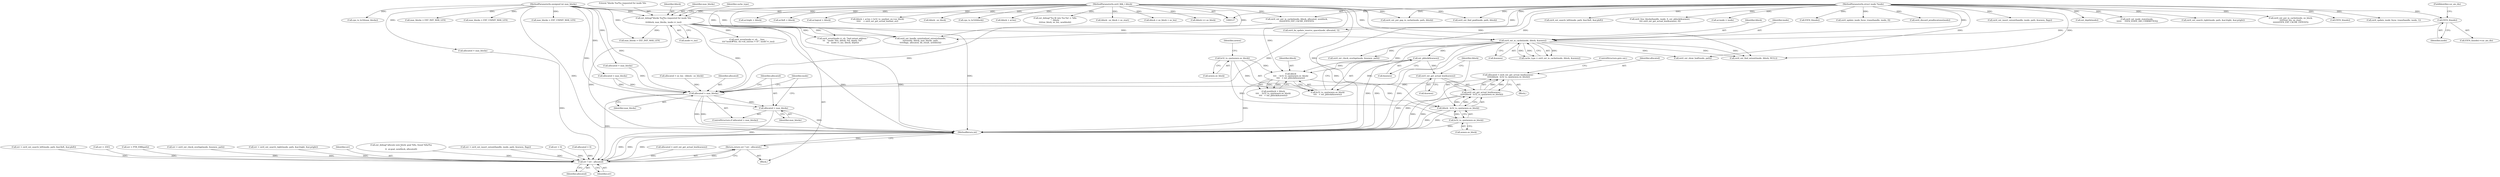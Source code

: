 digraph "0_linux_744692dc059845b2a3022119871846e74d4f6e11@integer" {
"1000217" [label="(Call,allocated = ext4_ext_get_actual_len(&newex) -\n\t\t\t\t\t(iblock - le32_to_cpu(newex.ee_block)))"];
"1000219" [label="(Call,ext4_ext_get_actual_len(&newex) -\n\t\t\t\t\t(iblock - le32_to_cpu(newex.ee_block)))"];
"1000220" [label="(Call,ext4_ext_get_actual_len(&newex))"];
"1000214" [label="(Call,ext_pblock(&newex))"];
"1000178" [label="(Call,ext4_ext_in_cache(inode, iblock, &newex))"];
"1000160" [label="(Call,EXT4_I(inode))"];
"1000129" [label="(MethodParameterIn,struct inode *inode)"];
"1000169" [label="(Call,ext_debug(\"blocks %u/%u requested for inode %lu\n\",\n\t\t\tiblock, max_blocks, inode->i_ino))"];
"1000130" [label="(MethodParameterIn,ext4_lblk_t iblock)"];
"1000131" [label="(MethodParameterIn,unsigned int max_blocks)"];
"1000223" [label="(Call,iblock - le32_to_cpu(newex.ee_block))"];
"1000207" [label="(Call,iblock\n\t\t\t\t   - le32_to_cpu(newex.ee_block)\n\t\t\t\t   + ext_pblock(&newex))"];
"1000210" [label="(Call,le32_to_cpu(newex.ee_block))"];
"1000225" [label="(Call,le32_to_cpu(newex.ee_block))"];
"1000708" [label="(Call,allocated > max_blocks)"];
"1000711" [label="(Call,allocated = max_blocks)"];
"1000742" [label="(Call,err ? err : allocated)"];
"1000741" [label="(Return,return err ? err : allocated;)"];
"1000697" [label="(Call,ext4_update_inode_fsync_trans(handle, inode, 1))"];
"1000219" [label="(Call,ext4_ext_get_actual_len(&newex) -\n\t\t\t\t\t(iblock - le32_to_cpu(newex.ee_block)))"];
"1000393" [label="(Call,ext4_ext_search_left(inode, path, &ar.lleft, &ar.pleft))"];
"1000645" [label="(Call,ext4_free_blocks(handle, inode, 0, ext_pblock(&newex),\n\t\t\t\t ext4_ext_get_actual_len(&newex), 0))"];
"1000161" [label="(Identifier,inode)"];
"1000707" [label="(ControlStructure,if (allocated > max_blocks))"];
"1000482" [label="(Call,ar.inode = inode)"];
"1000176" [label="(Call,cache_type = ext4_ext_in_cache(inode, iblock, &newex))"];
"1000179" [label="(Identifier,inode)"];
"1000229" [label="(ControlStructure,goto out;)"];
"1000437" [label="(Call,max_blocks = EXT_INIT_MAX_LEN)"];
"1000691" [label="(Call,ext4_ext_put_in_cache(inode, iblock, allocated, newblock,\n\t\t\t\t\t\tEXT4_EXT_CACHE_EXTENT))"];
"1000473" [label="(Call,allocated = ext4_ext_get_actual_len(&newex))"];
"1000407" [label="(Call,ar.lright = iblock)"];
"1000134" [label="(Block,)"];
"1000391" [label="(Call,err = ext4_ext_search_left(inode, path, &ar.lleft, &ar.pleft))"];
"1000278" [label="(Call,err = -EIO)"];
"1000172" [label="(Identifier,max_blocks)"];
"1000479" [label="(Call,allocated = max_blocks)"];
"1000495" [label="(Call,ar.logical = iblock)"];
"1000449" [label="(Call,max_blocks = EXT_UNINIT_MAX_LEN)"];
"1000580" [label="(Call,EXT4_I(inode))"];
"1000702" [label="(Call,ext4_update_inode_fsync_trans(handle, inode, 0))"];
"1000595" [label="(Call,iblock + ar.len > le32_to_cpu(last_ex->ee_block)\n\t\t\t\t\t    + ext4_ext_get_actual_len(last_ex))"];
"1000430" [label="(Call,max_blocks > EXT_INIT_MAX_LEN)"];
"1000243" [label="(Call,err = PTR_ERR(path))"];
"1000177" [label="(Identifier,cache_type)"];
"1000211" [label="(Call,newex.ee_block)"];
"1000170" [label="(Literal,\"blocks %u/%u requested for inode %lu\n\")"];
"1000339" [label="(Call,iblock - ee_block)"];
"1000456" [label="(Call,cpu_to_le32(iblock))"];
"1000671" [label="(Call,allocated = max_blocks)"];
"1000464" [label="(Call,err = ext4_ext_check_overlap(inode, &newex, path))"];
"1000714" [label="(Call,ext4_ext_show_leaf(inode, path))"];
"1000205" [label="(Call,newblock = iblock\n\t\t\t\t   - le32_to_cpu(newex.ee_block)\n\t\t\t\t   + ext_pblock(&newex))"];
"1000709" [label="(Identifier,allocated)"];
"1000131" [label="(MethodParameterIn,unsigned int max_blocks)"];
"1000742" [label="(Call,err ? err : allocated)"];
"1000412" [label="(Call,err = ext4_ext_search_right(inode, path, &ar.lright, &ar.pright))"];
"1000381" [label="(Call,ext4_ext_put_gap_in_cache(inode, path, iblock))"];
"1000715" [label="(Identifier,inode)"];
"1000746" [label="(MethodReturn,int)"];
"1000362" [label="(Call,ext4_ext_handle_uninitialized_extents(handle,\n\t\t\t\t\tinode, iblock, max_blocks, path,\n\t\t\t\t\tflags, allocated, bh_result, newblock))"];
"1000221" [label="(Call,&newex)"];
"1000643" [label="(Call,ext4_discard_preallocations(inode))"];
"1000207" [label="(Call,iblock\n\t\t\t\t   - le32_to_cpu(newex.ee_block)\n\t\t\t\t   + ext_pblock(&newex))"];
"1000235" [label="(Call,ext4_ext_find_extent(inode, iblock, NULL))"];
"1000596" [label="(Call,iblock + ar.len)"];
"1000743" [label="(Identifier,err)"];
"1000342" [label="(Call,ext_debug(\"%u fit into %u:%d -> %llu\n\", iblock,\n\t\t\t\t\tee_block, ee_len, newblock))"];
"1000160" [label="(Call,EXT4_I(inode))"];
"1000217" [label="(Call,allocated = ext4_ext_get_actual_len(&newex) -\n\t\t\t\t\t(iblock - le32_to_cpu(newex.ee_block)))"];
"1000268" [label="(Call,ext4_error(inode->i_sb, \"bad extent address \"\n\t\t\t   \"inode: %lu, iblock: %d, depth: %d\",\n\t\t\t   inode->i_ino, iblock, depth))"];
"1000224" [label="(Identifier,iblock)"];
"1000129" [label="(MethodParameterIn,struct inode *inode)"];
"1000225" [label="(Call,le32_to_cpu(newex.ee_block))"];
"1000215" [label="(Call,&newex)"];
"1000708" [label="(Call,allocated > max_blocks)"];
"1000622" [label="(Call,ext4_error(inode->i_sb, __func__,\n\t\t\t\t\"inode#%lu, eh->eh_entries = 0!\", inode->i_ino))"];
"1000130" [label="(MethodParameterIn,ext4_lblk_t iblock)"];
"1000711" [label="(Call,allocated = max_blocks)"];
"1000741" [label="(Return,return err ? err : allocated;)"];
"1000169" [label="(Call,ext_debug(\"blocks %u/%u requested for inode %lu\n\",\n\t\t\tiblock, max_blocks, inode->i_ino))"];
"1000209" [label="(Call,le32_to_cpu(newex.ee_block)\n\t\t\t\t   + ext_pblock(&newex))"];
"1000668" [label="(Call,allocated > max_blocks)"];
"1000712" [label="(Identifier,allocated)"];
"1000181" [label="(Call,&newex)"];
"1000713" [label="(Identifier,max_blocks)"];
"1000330" [label="(Call,iblock - ee_block + ee_start)"];
"1000322" [label="(Call,iblock < ee_block + ee_len)"];
"1000159" [label="(Call,EXT4_I(inode)->cur_aio_dio)"];
"1000443" [label="(Call,max_blocks > EXT_UNINIT_MAX_LEN)"];
"1000466" [label="(Call,ext4_ext_check_overlap(inode, &newex, path))"];
"1000633" [label="(Call,ext4_ext_insert_extent(handle, inode, path, &newex, flags))"];
"1000220" [label="(Call,ext4_ext_get_actual_len(&newex))"];
"1000218" [label="(Identifier,allocated)"];
"1000180" [label="(Identifier,iblock)"];
"1000223" [label="(Call,iblock - le32_to_cpu(newex.ee_block))"];
"1000253" [label="(Call,ext_depth(inode))"];
"1000680" [label="(Call,ext4_da_update_reserve_space(inode, allocated, 1))"];
"1000491" [label="(Call,ext4_ext_find_goal(inode, path, iblock))"];
"1000386" [label="(Call,ar.lleft = iblock)"];
"1000745" [label="(Identifier,allocated)"];
"1000162" [label="(FieldIdentifier,cur_aio_dio)"];
"1000204" [label="(Block,)"];
"1000214" [label="(Call,ext_pblock(&newex))"];
"1000216" [label="(Identifier,newex)"];
"1000210" [label="(Call,le32_to_cpu(newex.ee_block))"];
"1000178" [label="(Call,ext4_ext_in_cache(inode, iblock, &newex))"];
"1000533" [label="(Call,ext_debug(\"allocate new block: goal %llu, found %llu/%u\n\",\n\t\t  ar.goal, newblock, allocated))"];
"1000631" [label="(Call,err = ext4_ext_insert_extent(handle, inode, path, &newex, flags))"];
"1000462" [label="(Call,cpu_to_le16(max_blocks))"];
"1000173" [label="(Call,inode->i_ino)"];
"1000208" [label="(Identifier,iblock)"];
"1000573" [label="(Call,ext4_set_inode_state(inode,\n \t\t\t\t\t\t     EXT4_STATE_DIO_UNWRITTEN))"];
"1000335" [label="(Call,allocated = ee_len - (iblock - ee_block))"];
"1000145" [label="(Call,err = 0)"];
"1000414" [label="(Call,ext4_ext_search_right(inode, path, &ar.lright, &ar.pright))"];
"1000319" [label="(Call,iblock >= ee_block)"];
"1000710" [label="(Identifier,max_blocks)"];
"1000152" [label="(Call,allocated = 0)"];
"1000353" [label="(Call,ext4_ext_put_in_cache(inode, ee_block,\n\t\t\t\t\t\t\tee_len, ee_start,\n\t\t\t\t\t\t\tEXT4_EXT_CACHE_EXTENT))"];
"1000744" [label="(Identifier,err)"];
"1000226" [label="(Call,newex.ee_block)"];
"1000171" [label="(Identifier,iblock)"];
"1000610" [label="(Call,EXT4_I(inode))"];
"1000217" -> "1000204"  [label="AST: "];
"1000217" -> "1000219"  [label="CFG: "];
"1000218" -> "1000217"  [label="AST: "];
"1000219" -> "1000217"  [label="AST: "];
"1000229" -> "1000217"  [label="CFG: "];
"1000217" -> "1000746"  [label="DDG: "];
"1000219" -> "1000217"  [label="DDG: "];
"1000219" -> "1000217"  [label="DDG: "];
"1000217" -> "1000708"  [label="DDG: "];
"1000219" -> "1000223"  [label="CFG: "];
"1000220" -> "1000219"  [label="AST: "];
"1000223" -> "1000219"  [label="AST: "];
"1000219" -> "1000746"  [label="DDG: "];
"1000219" -> "1000746"  [label="DDG: "];
"1000220" -> "1000219"  [label="DDG: "];
"1000223" -> "1000219"  [label="DDG: "];
"1000223" -> "1000219"  [label="DDG: "];
"1000220" -> "1000221"  [label="CFG: "];
"1000221" -> "1000220"  [label="AST: "];
"1000224" -> "1000220"  [label="CFG: "];
"1000220" -> "1000746"  [label="DDG: "];
"1000214" -> "1000220"  [label="DDG: "];
"1000214" -> "1000209"  [label="AST: "];
"1000214" -> "1000215"  [label="CFG: "];
"1000215" -> "1000214"  [label="AST: "];
"1000209" -> "1000214"  [label="CFG: "];
"1000214" -> "1000207"  [label="DDG: "];
"1000214" -> "1000209"  [label="DDG: "];
"1000178" -> "1000214"  [label="DDG: "];
"1000178" -> "1000176"  [label="AST: "];
"1000178" -> "1000181"  [label="CFG: "];
"1000179" -> "1000178"  [label="AST: "];
"1000180" -> "1000178"  [label="AST: "];
"1000181" -> "1000178"  [label="AST: "];
"1000176" -> "1000178"  [label="CFG: "];
"1000178" -> "1000746"  [label="DDG: "];
"1000178" -> "1000746"  [label="DDG: "];
"1000178" -> "1000746"  [label="DDG: "];
"1000178" -> "1000176"  [label="DDG: "];
"1000178" -> "1000176"  [label="DDG: "];
"1000178" -> "1000176"  [label="DDG: "];
"1000160" -> "1000178"  [label="DDG: "];
"1000129" -> "1000178"  [label="DDG: "];
"1000169" -> "1000178"  [label="DDG: "];
"1000130" -> "1000178"  [label="DDG: "];
"1000178" -> "1000207"  [label="DDG: "];
"1000178" -> "1000235"  [label="DDG: "];
"1000178" -> "1000235"  [label="DDG: "];
"1000178" -> "1000466"  [label="DDG: "];
"1000178" -> "1000714"  [label="DDG: "];
"1000160" -> "1000159"  [label="AST: "];
"1000160" -> "1000161"  [label="CFG: "];
"1000161" -> "1000160"  [label="AST: "];
"1000162" -> "1000160"  [label="CFG: "];
"1000129" -> "1000160"  [label="DDG: "];
"1000129" -> "1000127"  [label="AST: "];
"1000129" -> "1000746"  [label="DDG: "];
"1000129" -> "1000235"  [label="DDG: "];
"1000129" -> "1000253"  [label="DDG: "];
"1000129" -> "1000353"  [label="DDG: "];
"1000129" -> "1000362"  [label="DDG: "];
"1000129" -> "1000381"  [label="DDG: "];
"1000129" -> "1000393"  [label="DDG: "];
"1000129" -> "1000414"  [label="DDG: "];
"1000129" -> "1000466"  [label="DDG: "];
"1000129" -> "1000482"  [label="DDG: "];
"1000129" -> "1000491"  [label="DDG: "];
"1000129" -> "1000573"  [label="DDG: "];
"1000129" -> "1000580"  [label="DDG: "];
"1000129" -> "1000610"  [label="DDG: "];
"1000129" -> "1000633"  [label="DDG: "];
"1000129" -> "1000643"  [label="DDG: "];
"1000129" -> "1000645"  [label="DDG: "];
"1000129" -> "1000680"  [label="DDG: "];
"1000129" -> "1000691"  [label="DDG: "];
"1000129" -> "1000697"  [label="DDG: "];
"1000129" -> "1000702"  [label="DDG: "];
"1000129" -> "1000714"  [label="DDG: "];
"1000169" -> "1000134"  [label="AST: "];
"1000169" -> "1000173"  [label="CFG: "];
"1000170" -> "1000169"  [label="AST: "];
"1000171" -> "1000169"  [label="AST: "];
"1000172" -> "1000169"  [label="AST: "];
"1000173" -> "1000169"  [label="AST: "];
"1000177" -> "1000169"  [label="CFG: "];
"1000169" -> "1000746"  [label="DDG: "];
"1000169" -> "1000746"  [label="DDG: "];
"1000169" -> "1000746"  [label="DDG: "];
"1000130" -> "1000169"  [label="DDG: "];
"1000131" -> "1000169"  [label="DDG: "];
"1000169" -> "1000268"  [label="DDG: "];
"1000169" -> "1000362"  [label="DDG: "];
"1000169" -> "1000430"  [label="DDG: "];
"1000169" -> "1000622"  [label="DDG: "];
"1000169" -> "1000708"  [label="DDG: "];
"1000130" -> "1000127"  [label="AST: "];
"1000130" -> "1000746"  [label="DDG: "];
"1000130" -> "1000207"  [label="DDG: "];
"1000130" -> "1000223"  [label="DDG: "];
"1000130" -> "1000235"  [label="DDG: "];
"1000130" -> "1000268"  [label="DDG: "];
"1000130" -> "1000319"  [label="DDG: "];
"1000130" -> "1000322"  [label="DDG: "];
"1000130" -> "1000330"  [label="DDG: "];
"1000130" -> "1000339"  [label="DDG: "];
"1000130" -> "1000342"  [label="DDG: "];
"1000130" -> "1000362"  [label="DDG: "];
"1000130" -> "1000381"  [label="DDG: "];
"1000130" -> "1000386"  [label="DDG: "];
"1000130" -> "1000407"  [label="DDG: "];
"1000130" -> "1000456"  [label="DDG: "];
"1000130" -> "1000491"  [label="DDG: "];
"1000130" -> "1000495"  [label="DDG: "];
"1000130" -> "1000595"  [label="DDG: "];
"1000130" -> "1000596"  [label="DDG: "];
"1000130" -> "1000691"  [label="DDG: "];
"1000131" -> "1000127"  [label="AST: "];
"1000131" -> "1000746"  [label="DDG: "];
"1000131" -> "1000362"  [label="DDG: "];
"1000131" -> "1000430"  [label="DDG: "];
"1000131" -> "1000437"  [label="DDG: "];
"1000131" -> "1000443"  [label="DDG: "];
"1000131" -> "1000449"  [label="DDG: "];
"1000131" -> "1000462"  [label="DDG: "];
"1000131" -> "1000479"  [label="DDG: "];
"1000131" -> "1000668"  [label="DDG: "];
"1000131" -> "1000671"  [label="DDG: "];
"1000131" -> "1000708"  [label="DDG: "];
"1000131" -> "1000711"  [label="DDG: "];
"1000223" -> "1000225"  [label="CFG: "];
"1000224" -> "1000223"  [label="AST: "];
"1000225" -> "1000223"  [label="AST: "];
"1000223" -> "1000746"  [label="DDG: "];
"1000223" -> "1000746"  [label="DDG: "];
"1000207" -> "1000223"  [label="DDG: "];
"1000225" -> "1000223"  [label="DDG: "];
"1000207" -> "1000205"  [label="AST: "];
"1000207" -> "1000209"  [label="CFG: "];
"1000208" -> "1000207"  [label="AST: "];
"1000209" -> "1000207"  [label="AST: "];
"1000205" -> "1000207"  [label="CFG: "];
"1000207" -> "1000746"  [label="DDG: "];
"1000207" -> "1000205"  [label="DDG: "];
"1000207" -> "1000205"  [label="DDG: "];
"1000210" -> "1000207"  [label="DDG: "];
"1000210" -> "1000209"  [label="AST: "];
"1000210" -> "1000211"  [label="CFG: "];
"1000211" -> "1000210"  [label="AST: "];
"1000216" -> "1000210"  [label="CFG: "];
"1000210" -> "1000209"  [label="DDG: "];
"1000210" -> "1000225"  [label="DDG: "];
"1000225" -> "1000226"  [label="CFG: "];
"1000226" -> "1000225"  [label="AST: "];
"1000225" -> "1000746"  [label="DDG: "];
"1000708" -> "1000707"  [label="AST: "];
"1000708" -> "1000710"  [label="CFG: "];
"1000709" -> "1000708"  [label="AST: "];
"1000710" -> "1000708"  [label="AST: "];
"1000712" -> "1000708"  [label="CFG: "];
"1000715" -> "1000708"  [label="CFG: "];
"1000708" -> "1000746"  [label="DDG: "];
"1000708" -> "1000746"  [label="DDG: "];
"1000680" -> "1000708"  [label="DDG: "];
"1000335" -> "1000708"  [label="DDG: "];
"1000671" -> "1000708"  [label="DDG: "];
"1000691" -> "1000708"  [label="DDG: "];
"1000668" -> "1000708"  [label="DDG: "];
"1000668" -> "1000708"  [label="DDG: "];
"1000708" -> "1000711"  [label="DDG: "];
"1000708" -> "1000742"  [label="DDG: "];
"1000711" -> "1000707"  [label="AST: "];
"1000711" -> "1000713"  [label="CFG: "];
"1000712" -> "1000711"  [label="AST: "];
"1000713" -> "1000711"  [label="AST: "];
"1000715" -> "1000711"  [label="CFG: "];
"1000711" -> "1000746"  [label="DDG: "];
"1000711" -> "1000742"  [label="DDG: "];
"1000742" -> "1000741"  [label="AST: "];
"1000742" -> "1000744"  [label="CFG: "];
"1000742" -> "1000745"  [label="CFG: "];
"1000743" -> "1000742"  [label="AST: "];
"1000744" -> "1000742"  [label="AST: "];
"1000745" -> "1000742"  [label="AST: "];
"1000741" -> "1000742"  [label="CFG: "];
"1000742" -> "1000746"  [label="DDG: "];
"1000742" -> "1000746"  [label="DDG: "];
"1000742" -> "1000746"  [label="DDG: "];
"1000742" -> "1000741"  [label="DDG: "];
"1000391" -> "1000742"  [label="DDG: "];
"1000412" -> "1000742"  [label="DDG: "];
"1000243" -> "1000742"  [label="DDG: "];
"1000145" -> "1000742"  [label="DDG: "];
"1000278" -> "1000742"  [label="DDG: "];
"1000631" -> "1000742"  [label="DDG: "];
"1000464" -> "1000742"  [label="DDG: "];
"1000152" -> "1000742"  [label="DDG: "];
"1000533" -> "1000742"  [label="DDG: "];
"1000473" -> "1000742"  [label="DDG: "];
"1000479" -> "1000742"  [label="DDG: "];
"1000741" -> "1000134"  [label="AST: "];
"1000746" -> "1000741"  [label="CFG: "];
"1000741" -> "1000746"  [label="DDG: "];
}
